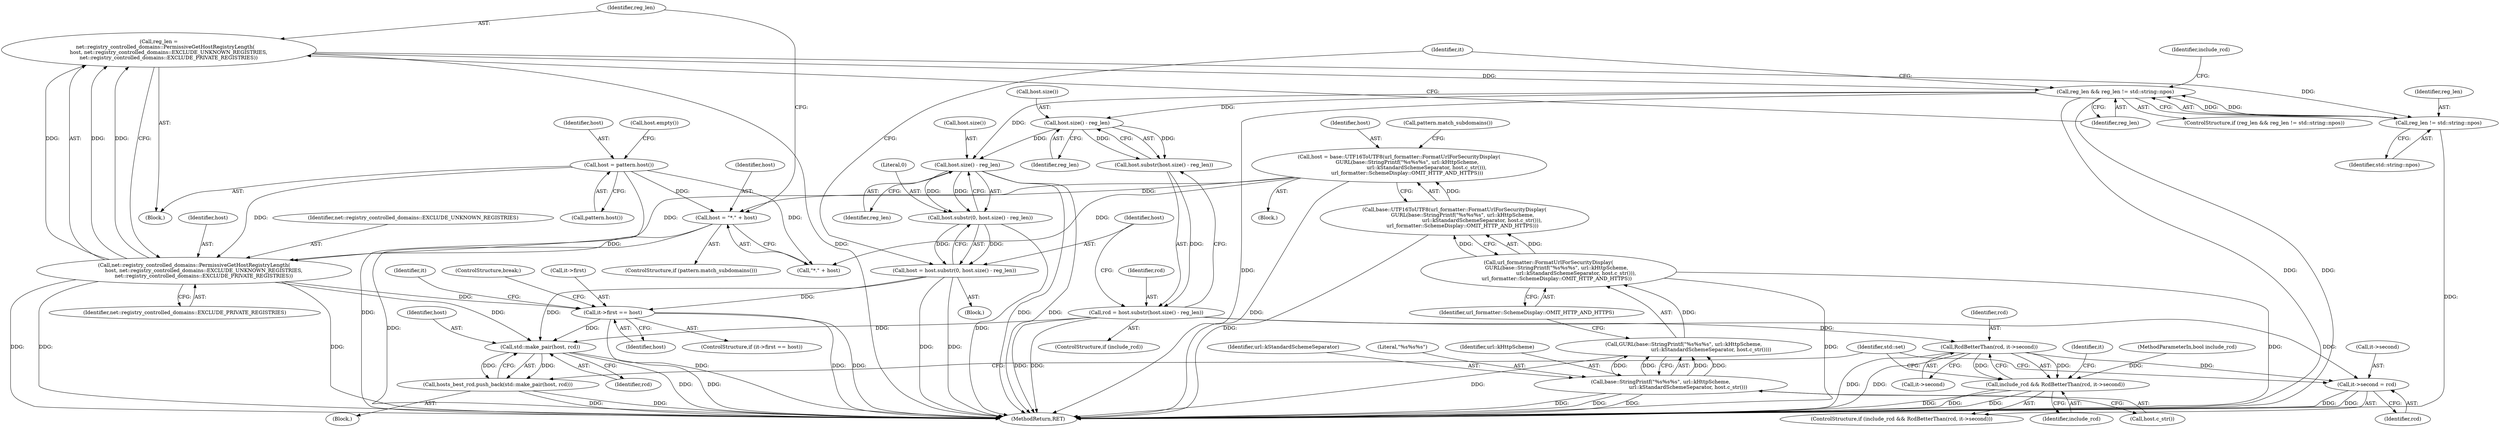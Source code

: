 digraph "0_Chrome_504e0c45030f76bffda93f0857e7595216d6e7a4@API" {
"1000148" [label="(Call,reg_len =\n        net::registry_controlled_domains::PermissiveGetHostRegistryLength(\n            host, net::registry_controlled_domains::EXCLUDE_UNKNOWN_REGISTRIES,\n            net::registry_controlled_domains::EXCLUDE_PRIVATE_REGISTRIES))"];
"1000150" [label="(Call,net::registry_controlled_domains::PermissiveGetHostRegistryLength(\n            host, net::registry_controlled_domains::EXCLUDE_UNKNOWN_REGISTRIES,\n            net::registry_controlled_domains::EXCLUDE_PRIVATE_REGISTRIES))"];
"1000141" [label="(Call,host = \"*.\" + host)"];
"1000128" [label="(Call,host = base::UTF16ToUTF8(url_formatter::FormatUrlForSecurityDisplay(\n          GURL(base::StringPrintf(\"%s%s%s\", url::kHttpScheme,\n                                  url::kStandardSchemeSeparator, host.c_str())),\n          url_formatter::SchemeDisplay::OMIT_HTTP_AND_HTTPS)))"];
"1000130" [label="(Call,base::UTF16ToUTF8(url_formatter::FormatUrlForSecurityDisplay(\n          GURL(base::StringPrintf(\"%s%s%s\", url::kHttpScheme,\n                                  url::kStandardSchemeSeparator, host.c_str())),\n          url_formatter::SchemeDisplay::OMIT_HTTP_AND_HTTPS)))"];
"1000131" [label="(Call,url_formatter::FormatUrlForSecurityDisplay(\n          GURL(base::StringPrintf(\"%s%s%s\", url::kHttpScheme,\n                                  url::kStandardSchemeSeparator, host.c_str())),\n          url_formatter::SchemeDisplay::OMIT_HTTP_AND_HTTPS))"];
"1000132" [label="(Call,GURL(base::StringPrintf(\"%s%s%s\", url::kHttpScheme,\n                                  url::kStandardSchemeSeparator, host.c_str())))"];
"1000133" [label="(Call,base::StringPrintf(\"%s%s%s\", url::kHttpScheme,\n                                  url::kStandardSchemeSeparator, host.c_str()))"];
"1000121" [label="(Call,host = pattern.host())"];
"1000155" [label="(Call,reg_len && reg_len != std::string::npos)"];
"1000166" [label="(Call,host.size() - reg_len)"];
"1000165" [label="(Call,host.substr(host.size() - reg_len))"];
"1000163" [label="(Call,rcd = host.substr(host.size() - reg_len))"];
"1000202" [label="(Call,RcdBetterThan(rcd, it->second))"];
"1000200" [label="(Call,include_rcd && RcdBetterThan(rcd, it->second))"];
"1000207" [label="(Call,it->second = rcd)"];
"1000215" [label="(Call,std::make_pair(host, rcd))"];
"1000214" [label="(Call,hosts_best_rcd.push_back(std::make_pair(host, rcd)))"];
"1000173" [label="(Call,host.size() - reg_len)"];
"1000171" [label="(Call,host.substr(0, host.size() - reg_len))"];
"1000169" [label="(Call,host = host.substr(0, host.size() - reg_len))"];
"1000188" [label="(Call,it->first == host)"];
"1000157" [label="(Call,reg_len != std::string::npos)"];
"1000208" [label="(Call,it->second)"];
"1000200" [label="(Call,include_rcd && RcdBetterThan(rcd, it->second))"];
"1000201" [label="(Identifier,include_rcd)"];
"1000164" [label="(Identifier,rcd)"];
"1000112" [label="(Block,)"];
"1000185" [label="(Identifier,it)"];
"1000126" [label="(Call,host.empty())"];
"1000178" [label="(Identifier,it)"];
"1000131" [label="(Call,url_formatter::FormatUrlForSecurityDisplay(\n          GURL(base::StringPrintf(\"%s%s%s\", url::kHttpScheme,\n                                  url::kStandardSchemeSeparator, host.c_str())),\n          url_formatter::SchemeDisplay::OMIT_HTTP_AND_HTTPS))"];
"1000163" [label="(Call,rcd = host.substr(host.size() - reg_len))"];
"1000171" [label="(Call,host.substr(0, host.size() - reg_len))"];
"1000129" [label="(Identifier,host)"];
"1000127" [label="(Block,)"];
"1000213" [label="(Block,)"];
"1000141" [label="(Call,host = \"*.\" + host)"];
"1000138" [label="(Identifier,url_formatter::SchemeDisplay::OMIT_HTTP_AND_HTTPS)"];
"1000159" [label="(Identifier,std::string::npos)"];
"1000149" [label="(Identifier,reg_len)"];
"1000160" [label="(Block,)"];
"1000188" [label="(Call,it->first == host)"];
"1000142" [label="(Identifier,host)"];
"1000207" [label="(Call,it->second = rcd)"];
"1000155" [label="(Call,reg_len && reg_len != std::string::npos)"];
"1000187" [label="(ControlStructure,if (it->first == host))"];
"1000169" [label="(Call,host = host.substr(0, host.size() - reg_len))"];
"1000204" [label="(Call,it->second)"];
"1000106" [label="(MethodParameterIn,bool include_rcd)"];
"1000134" [label="(Literal,\"%s%s%s\")"];
"1000140" [label="(Call,pattern.match_subdomains())"];
"1000216" [label="(Identifier,host)"];
"1000199" [label="(ControlStructure,if (include_rcd && RcdBetterThan(rcd, it->second)))"];
"1000202" [label="(Call,RcdBetterThan(rcd, it->second))"];
"1000219" [label="(Identifier,std::set)"];
"1000214" [label="(Call,hosts_best_rcd.push_back(std::make_pair(host, rcd)))"];
"1000151" [label="(Identifier,host)"];
"1000130" [label="(Call,base::UTF16ToUTF8(url_formatter::FormatUrlForSecurityDisplay(\n          GURL(base::StringPrintf(\"%s%s%s\", url::kHttpScheme,\n                                  url::kStandardSchemeSeparator, host.c_str())),\n          url_formatter::SchemeDisplay::OMIT_HTTP_AND_HTTPS)))"];
"1000156" [label="(Identifier,reg_len)"];
"1000158" [label="(Identifier,reg_len)"];
"1000150" [label="(Call,net::registry_controlled_domains::PermissiveGetHostRegistryLength(\n            host, net::registry_controlled_domains::EXCLUDE_UNKNOWN_REGISTRIES,\n            net::registry_controlled_domains::EXCLUDE_PRIVATE_REGISTRIES))"];
"1000133" [label="(Call,base::StringPrintf(\"%s%s%s\", url::kHttpScheme,\n                                  url::kStandardSchemeSeparator, host.c_str()))"];
"1000162" [label="(Identifier,include_rcd)"];
"1000166" [label="(Call,host.size() - reg_len)"];
"1000135" [label="(Identifier,url::kHttpScheme)"];
"1000165" [label="(Call,host.substr(host.size() - reg_len))"];
"1000209" [label="(Identifier,it)"];
"1000203" [label="(Identifier,rcd)"];
"1000172" [label="(Literal,0)"];
"1000123" [label="(Call,pattern.host())"];
"1000122" [label="(Identifier,host)"];
"1000154" [label="(ControlStructure,if (reg_len && reg_len != std::string::npos))"];
"1000148" [label="(Call,reg_len =\n        net::registry_controlled_domains::PermissiveGetHostRegistryLength(\n            host, net::registry_controlled_domains::EXCLUDE_UNKNOWN_REGISTRIES,\n            net::registry_controlled_domains::EXCLUDE_PRIVATE_REGISTRIES))"];
"1000167" [label="(Call,host.size())"];
"1000170" [label="(Identifier,host)"];
"1000193" [label="(ControlStructure,break;)"];
"1000152" [label="(Identifier,net::registry_controlled_domains::EXCLUDE_UNKNOWN_REGISTRIES)"];
"1000174" [label="(Call,host.size())"];
"1000215" [label="(Call,std::make_pair(host, rcd))"];
"1000211" [label="(Identifier,rcd)"];
"1000192" [label="(Identifier,host)"];
"1000153" [label="(Identifier,net::registry_controlled_domains::EXCLUDE_PRIVATE_REGISTRIES)"];
"1000234" [label="(MethodReturn,RET)"];
"1000173" [label="(Call,host.size() - reg_len)"];
"1000168" [label="(Identifier,reg_len)"];
"1000157" [label="(Call,reg_len != std::string::npos)"];
"1000139" [label="(ControlStructure,if (pattern.match_subdomains()))"];
"1000121" [label="(Call,host = pattern.host())"];
"1000132" [label="(Call,GURL(base::StringPrintf(\"%s%s%s\", url::kHttpScheme,\n                                  url::kStandardSchemeSeparator, host.c_str())))"];
"1000175" [label="(Identifier,reg_len)"];
"1000137" [label="(Call,host.c_str())"];
"1000217" [label="(Identifier,rcd)"];
"1000189" [label="(Call,it->first)"];
"1000128" [label="(Call,host = base::UTF16ToUTF8(url_formatter::FormatUrlForSecurityDisplay(\n          GURL(base::StringPrintf(\"%s%s%s\", url::kHttpScheme,\n                                  url::kStandardSchemeSeparator, host.c_str())),\n          url_formatter::SchemeDisplay::OMIT_HTTP_AND_HTTPS)))"];
"1000161" [label="(ControlStructure,if (include_rcd))"];
"1000136" [label="(Identifier,url::kStandardSchemeSeparator)"];
"1000143" [label="(Call,\"*.\" + host)"];
"1000148" -> "1000112"  [label="AST: "];
"1000148" -> "1000150"  [label="CFG: "];
"1000149" -> "1000148"  [label="AST: "];
"1000150" -> "1000148"  [label="AST: "];
"1000156" -> "1000148"  [label="CFG: "];
"1000148" -> "1000234"  [label="DDG: "];
"1000150" -> "1000148"  [label="DDG: "];
"1000150" -> "1000148"  [label="DDG: "];
"1000150" -> "1000148"  [label="DDG: "];
"1000148" -> "1000155"  [label="DDG: "];
"1000148" -> "1000157"  [label="DDG: "];
"1000150" -> "1000153"  [label="CFG: "];
"1000151" -> "1000150"  [label="AST: "];
"1000152" -> "1000150"  [label="AST: "];
"1000153" -> "1000150"  [label="AST: "];
"1000150" -> "1000234"  [label="DDG: "];
"1000150" -> "1000234"  [label="DDG: "];
"1000150" -> "1000234"  [label="DDG: "];
"1000141" -> "1000150"  [label="DDG: "];
"1000128" -> "1000150"  [label="DDG: "];
"1000121" -> "1000150"  [label="DDG: "];
"1000150" -> "1000188"  [label="DDG: "];
"1000150" -> "1000215"  [label="DDG: "];
"1000141" -> "1000139"  [label="AST: "];
"1000141" -> "1000143"  [label="CFG: "];
"1000142" -> "1000141"  [label="AST: "];
"1000143" -> "1000141"  [label="AST: "];
"1000149" -> "1000141"  [label="CFG: "];
"1000141" -> "1000234"  [label="DDG: "];
"1000128" -> "1000141"  [label="DDG: "];
"1000121" -> "1000141"  [label="DDG: "];
"1000128" -> "1000127"  [label="AST: "];
"1000128" -> "1000130"  [label="CFG: "];
"1000129" -> "1000128"  [label="AST: "];
"1000130" -> "1000128"  [label="AST: "];
"1000140" -> "1000128"  [label="CFG: "];
"1000128" -> "1000234"  [label="DDG: "];
"1000130" -> "1000128"  [label="DDG: "];
"1000128" -> "1000143"  [label="DDG: "];
"1000130" -> "1000131"  [label="CFG: "];
"1000131" -> "1000130"  [label="AST: "];
"1000130" -> "1000234"  [label="DDG: "];
"1000131" -> "1000130"  [label="DDG: "];
"1000131" -> "1000130"  [label="DDG: "];
"1000131" -> "1000138"  [label="CFG: "];
"1000132" -> "1000131"  [label="AST: "];
"1000138" -> "1000131"  [label="AST: "];
"1000131" -> "1000234"  [label="DDG: "];
"1000131" -> "1000234"  [label="DDG: "];
"1000132" -> "1000131"  [label="DDG: "];
"1000132" -> "1000133"  [label="CFG: "];
"1000133" -> "1000132"  [label="AST: "];
"1000138" -> "1000132"  [label="CFG: "];
"1000132" -> "1000234"  [label="DDG: "];
"1000133" -> "1000132"  [label="DDG: "];
"1000133" -> "1000132"  [label="DDG: "];
"1000133" -> "1000132"  [label="DDG: "];
"1000133" -> "1000132"  [label="DDG: "];
"1000133" -> "1000137"  [label="CFG: "];
"1000134" -> "1000133"  [label="AST: "];
"1000135" -> "1000133"  [label="AST: "];
"1000136" -> "1000133"  [label="AST: "];
"1000137" -> "1000133"  [label="AST: "];
"1000133" -> "1000234"  [label="DDG: "];
"1000133" -> "1000234"  [label="DDG: "];
"1000133" -> "1000234"  [label="DDG: "];
"1000121" -> "1000112"  [label="AST: "];
"1000121" -> "1000123"  [label="CFG: "];
"1000122" -> "1000121"  [label="AST: "];
"1000123" -> "1000121"  [label="AST: "];
"1000126" -> "1000121"  [label="CFG: "];
"1000121" -> "1000234"  [label="DDG: "];
"1000121" -> "1000143"  [label="DDG: "];
"1000155" -> "1000154"  [label="AST: "];
"1000155" -> "1000156"  [label="CFG: "];
"1000155" -> "1000157"  [label="CFG: "];
"1000156" -> "1000155"  [label="AST: "];
"1000157" -> "1000155"  [label="AST: "];
"1000162" -> "1000155"  [label="CFG: "];
"1000178" -> "1000155"  [label="CFG: "];
"1000155" -> "1000234"  [label="DDG: "];
"1000155" -> "1000234"  [label="DDG: "];
"1000155" -> "1000234"  [label="DDG: "];
"1000157" -> "1000155"  [label="DDG: "];
"1000157" -> "1000155"  [label="DDG: "];
"1000155" -> "1000166"  [label="DDG: "];
"1000155" -> "1000173"  [label="DDG: "];
"1000166" -> "1000165"  [label="AST: "];
"1000166" -> "1000168"  [label="CFG: "];
"1000167" -> "1000166"  [label="AST: "];
"1000168" -> "1000166"  [label="AST: "];
"1000165" -> "1000166"  [label="CFG: "];
"1000166" -> "1000165"  [label="DDG: "];
"1000166" -> "1000165"  [label="DDG: "];
"1000166" -> "1000173"  [label="DDG: "];
"1000165" -> "1000163"  [label="AST: "];
"1000163" -> "1000165"  [label="CFG: "];
"1000165" -> "1000163"  [label="DDG: "];
"1000163" -> "1000161"  [label="AST: "];
"1000164" -> "1000163"  [label="AST: "];
"1000170" -> "1000163"  [label="CFG: "];
"1000163" -> "1000234"  [label="DDG: "];
"1000163" -> "1000234"  [label="DDG: "];
"1000163" -> "1000202"  [label="DDG: "];
"1000163" -> "1000207"  [label="DDG: "];
"1000163" -> "1000215"  [label="DDG: "];
"1000202" -> "1000200"  [label="AST: "];
"1000202" -> "1000204"  [label="CFG: "];
"1000203" -> "1000202"  [label="AST: "];
"1000204" -> "1000202"  [label="AST: "];
"1000200" -> "1000202"  [label="CFG: "];
"1000202" -> "1000234"  [label="DDG: "];
"1000202" -> "1000234"  [label="DDG: "];
"1000202" -> "1000200"  [label="DDG: "];
"1000202" -> "1000200"  [label="DDG: "];
"1000202" -> "1000207"  [label="DDG: "];
"1000200" -> "1000199"  [label="AST: "];
"1000200" -> "1000201"  [label="CFG: "];
"1000201" -> "1000200"  [label="AST: "];
"1000209" -> "1000200"  [label="CFG: "];
"1000219" -> "1000200"  [label="CFG: "];
"1000200" -> "1000234"  [label="DDG: "];
"1000200" -> "1000234"  [label="DDG: "];
"1000200" -> "1000234"  [label="DDG: "];
"1000106" -> "1000200"  [label="DDG: "];
"1000207" -> "1000199"  [label="AST: "];
"1000207" -> "1000211"  [label="CFG: "];
"1000208" -> "1000207"  [label="AST: "];
"1000211" -> "1000207"  [label="AST: "];
"1000219" -> "1000207"  [label="CFG: "];
"1000207" -> "1000234"  [label="DDG: "];
"1000207" -> "1000234"  [label="DDG: "];
"1000215" -> "1000214"  [label="AST: "];
"1000215" -> "1000217"  [label="CFG: "];
"1000216" -> "1000215"  [label="AST: "];
"1000217" -> "1000215"  [label="AST: "];
"1000214" -> "1000215"  [label="CFG: "];
"1000215" -> "1000234"  [label="DDG: "];
"1000215" -> "1000234"  [label="DDG: "];
"1000215" -> "1000214"  [label="DDG: "];
"1000215" -> "1000214"  [label="DDG: "];
"1000169" -> "1000215"  [label="DDG: "];
"1000188" -> "1000215"  [label="DDG: "];
"1000214" -> "1000213"  [label="AST: "];
"1000219" -> "1000214"  [label="CFG: "];
"1000214" -> "1000234"  [label="DDG: "];
"1000214" -> "1000234"  [label="DDG: "];
"1000173" -> "1000171"  [label="AST: "];
"1000173" -> "1000175"  [label="CFG: "];
"1000174" -> "1000173"  [label="AST: "];
"1000175" -> "1000173"  [label="AST: "];
"1000171" -> "1000173"  [label="CFG: "];
"1000173" -> "1000234"  [label="DDG: "];
"1000173" -> "1000234"  [label="DDG: "];
"1000173" -> "1000171"  [label="DDG: "];
"1000173" -> "1000171"  [label="DDG: "];
"1000171" -> "1000169"  [label="AST: "];
"1000172" -> "1000171"  [label="AST: "];
"1000169" -> "1000171"  [label="CFG: "];
"1000171" -> "1000234"  [label="DDG: "];
"1000171" -> "1000169"  [label="DDG: "];
"1000171" -> "1000169"  [label="DDG: "];
"1000169" -> "1000160"  [label="AST: "];
"1000170" -> "1000169"  [label="AST: "];
"1000178" -> "1000169"  [label="CFG: "];
"1000169" -> "1000234"  [label="DDG: "];
"1000169" -> "1000234"  [label="DDG: "];
"1000169" -> "1000188"  [label="DDG: "];
"1000188" -> "1000187"  [label="AST: "];
"1000188" -> "1000192"  [label="CFG: "];
"1000189" -> "1000188"  [label="AST: "];
"1000192" -> "1000188"  [label="AST: "];
"1000193" -> "1000188"  [label="CFG: "];
"1000185" -> "1000188"  [label="CFG: "];
"1000188" -> "1000234"  [label="DDG: "];
"1000188" -> "1000234"  [label="DDG: "];
"1000188" -> "1000234"  [label="DDG: "];
"1000157" -> "1000159"  [label="CFG: "];
"1000158" -> "1000157"  [label="AST: "];
"1000159" -> "1000157"  [label="AST: "];
"1000157" -> "1000234"  [label="DDG: "];
}
